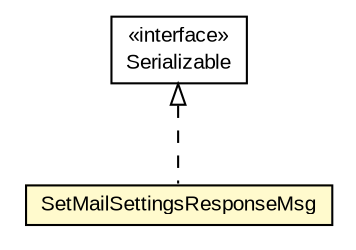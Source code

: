 #!/usr/local/bin/dot
#
# Class diagram 
# Generated by UMLGraph version R5_6-24-gf6e263 (http://www.umlgraph.org/)
#

digraph G {
	edge [fontname="arial",fontsize=10,labelfontname="arial",labelfontsize=10];
	node [fontname="arial",fontsize=10,shape=plaintext];
	nodesep=0.25;
	ranksep=0.5;
	// org.miloss.fgsms.services.interfaces.policyconfiguration.SetMailSettingsResponseMsg
	c364586 [label=<<table title="org.miloss.fgsms.services.interfaces.policyconfiguration.SetMailSettingsResponseMsg" border="0" cellborder="1" cellspacing="0" cellpadding="2" port="p" bgcolor="lemonChiffon" href="./SetMailSettingsResponseMsg.html">
		<tr><td><table border="0" cellspacing="0" cellpadding="1">
<tr><td align="center" balign="center"> SetMailSettingsResponseMsg </td></tr>
		</table></td></tr>
		</table>>, URL="./SetMailSettingsResponseMsg.html", fontname="arial", fontcolor="black", fontsize=10.0];
	//org.miloss.fgsms.services.interfaces.policyconfiguration.SetMailSettingsResponseMsg implements java.io.Serializable
	c364938:p -> c364586:p [dir=back,arrowtail=empty,style=dashed];
	// java.io.Serializable
	c364938 [label=<<table title="java.io.Serializable" border="0" cellborder="1" cellspacing="0" cellpadding="2" port="p" href="http://java.sun.com/j2se/1.4.2/docs/api/java/io/Serializable.html">
		<tr><td><table border="0" cellspacing="0" cellpadding="1">
<tr><td align="center" balign="center"> &#171;interface&#187; </td></tr>
<tr><td align="center" balign="center"> Serializable </td></tr>
		</table></td></tr>
		</table>>, URL="http://java.sun.com/j2se/1.4.2/docs/api/java/io/Serializable.html", fontname="arial", fontcolor="black", fontsize=10.0];
}

